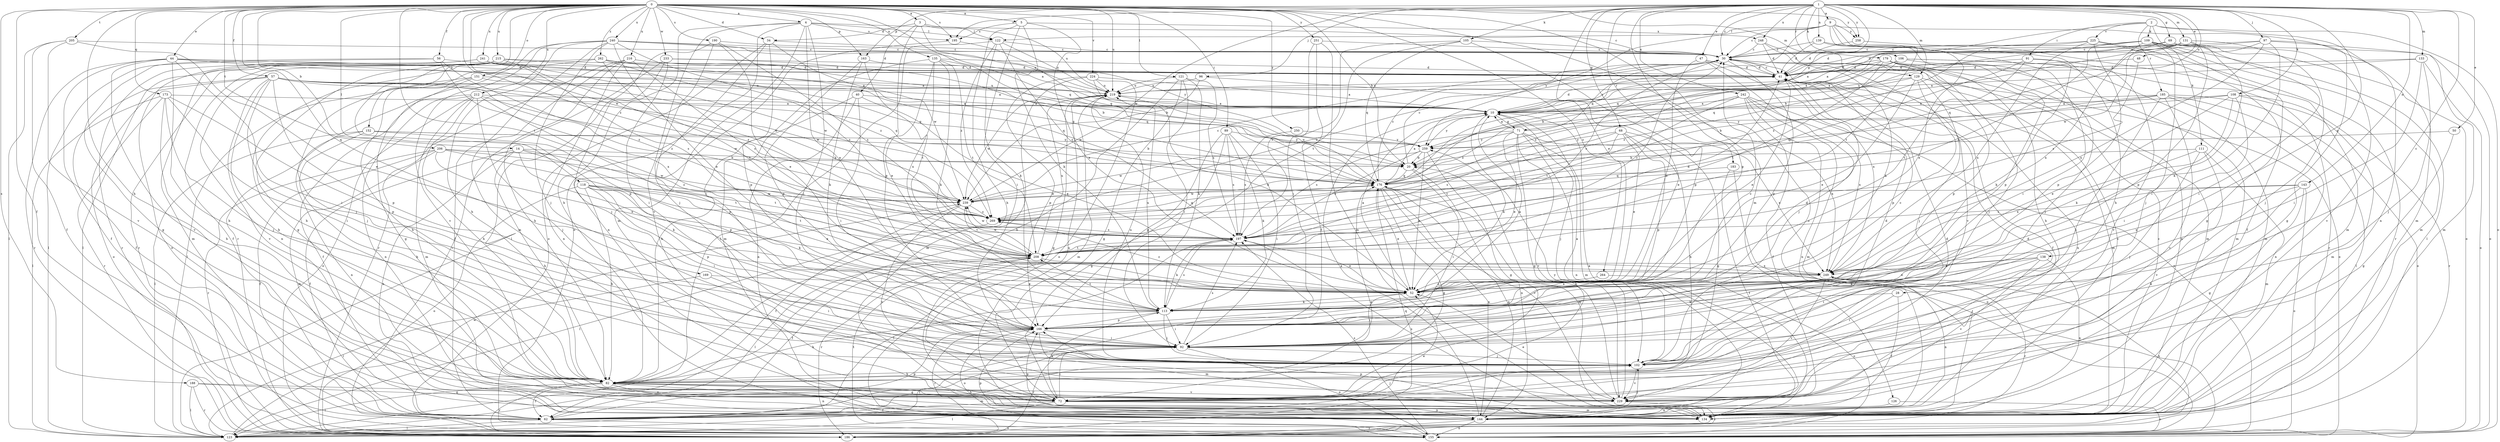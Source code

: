 strict digraph  {
0;
1;
2;
3;
4;
5;
9;
10;
14;
20;
28;
30;
34;
40;
41;
44;
47;
48;
50;
52;
56;
57;
62;
68;
69;
71;
72;
82;
89;
91;
92;
96;
97;
102;
105;
106;
108;
109;
111;
113;
118;
121;
122;
123;
126;
129;
131;
133;
134;
135;
138;
139;
143;
144;
151;
152;
155;
163;
166;
169;
173;
176;
179;
183;
185;
186;
188;
190;
195;
197;
205;
206;
208;
212;
215;
216;
219;
224;
225;
229;
233;
239;
240;
241;
242;
248;
249;
250;
251;
258;
259;
262;
264;
269;
0 -> 3  [label=a];
0 -> 4  [label=a];
0 -> 5  [label=a];
0 -> 14  [label=b];
0 -> 20  [label=b];
0 -> 34  [label=d];
0 -> 44  [label=e];
0 -> 56  [label=f];
0 -> 57  [label=f];
0 -> 62  [label=f];
0 -> 82  [label=h];
0 -> 89  [label=i];
0 -> 118  [label=l];
0 -> 121  [label=l];
0 -> 126  [label=m];
0 -> 129  [label=m];
0 -> 135  [label=n];
0 -> 151  [label=o];
0 -> 152  [label=o];
0 -> 155  [label=o];
0 -> 163  [label=p];
0 -> 169  [label=q];
0 -> 173  [label=q];
0 -> 176  [label=q];
0 -> 188  [label=s];
0 -> 190  [label=s];
0 -> 195  [label=s];
0 -> 205  [label=t];
0 -> 206  [label=t];
0 -> 208  [label=t];
0 -> 212  [label=u];
0 -> 215  [label=u];
0 -> 216  [label=u];
0 -> 219  [label=u];
0 -> 224  [label=v];
0 -> 233  [label=w];
0 -> 239  [label=w];
0 -> 240  [label=x];
0 -> 241  [label=x];
0 -> 250  [label=y];
0 -> 251  [label=y];
0 -> 258  [label=y];
0 -> 262  [label=z];
0 -> 264  [label=z];
0 -> 269  [label=z];
1 -> 9  [label=a];
1 -> 28  [label=c];
1 -> 30  [label=c];
1 -> 47  [label=e];
1 -> 48  [label=e];
1 -> 50  [label=e];
1 -> 52  [label=e];
1 -> 68  [label=g];
1 -> 69  [label=g];
1 -> 71  [label=g];
1 -> 96  [label=j];
1 -> 97  [label=j];
1 -> 105  [label=k];
1 -> 106  [label=k];
1 -> 108  [label=k];
1 -> 129  [label=m];
1 -> 131  [label=m];
1 -> 133  [label=m];
1 -> 138  [label=n];
1 -> 139  [label=n];
1 -> 143  [label=n];
1 -> 163  [label=p];
1 -> 166  [label=p];
1 -> 179  [label=r];
1 -> 183  [label=r];
1 -> 195  [label=s];
1 -> 219  [label=u];
1 -> 239  [label=w];
1 -> 242  [label=x];
1 -> 248  [label=x];
1 -> 258  [label=y];
2 -> 91  [label=i];
2 -> 109  [label=k];
2 -> 111  [label=k];
2 -> 144  [label=n];
2 -> 155  [label=o];
2 -> 176  [label=q];
2 -> 185  [label=r];
2 -> 225  [label=v];
3 -> 34  [label=d];
3 -> 40  [label=d];
3 -> 122  [label=l];
3 -> 166  [label=p];
3 -> 176  [label=q];
3 -> 219  [label=u];
4 -> 30  [label=c];
4 -> 52  [label=e];
4 -> 82  [label=h];
4 -> 102  [label=j];
4 -> 122  [label=l];
4 -> 134  [label=m];
4 -> 155  [label=o];
4 -> 195  [label=s];
4 -> 229  [label=v];
5 -> 52  [label=e];
5 -> 82  [label=h];
5 -> 92  [label=i];
5 -> 113  [label=k];
5 -> 195  [label=s];
5 -> 248  [label=x];
9 -> 30  [label=c];
9 -> 52  [label=e];
9 -> 82  [label=h];
9 -> 122  [label=l];
9 -> 134  [label=m];
9 -> 176  [label=q];
9 -> 208  [label=t];
9 -> 258  [label=y];
9 -> 259  [label=y];
10 -> 41  [label=d];
10 -> 71  [label=g];
10 -> 102  [label=j];
10 -> 113  [label=k];
10 -> 249  [label=x];
10 -> 259  [label=y];
14 -> 20  [label=b];
14 -> 62  [label=f];
14 -> 82  [label=h];
14 -> 113  [label=k];
14 -> 144  [label=n];
14 -> 208  [label=t];
14 -> 269  [label=z];
20 -> 30  [label=c];
20 -> 92  [label=i];
20 -> 144  [label=n];
20 -> 176  [label=q];
28 -> 62  [label=f];
28 -> 92  [label=i];
28 -> 113  [label=k];
30 -> 41  [label=d];
30 -> 134  [label=m];
30 -> 166  [label=p];
30 -> 269  [label=z];
34 -> 30  [label=c];
34 -> 102  [label=j];
34 -> 155  [label=o];
34 -> 166  [label=p];
34 -> 239  [label=w];
40 -> 10  [label=a];
40 -> 52  [label=e];
40 -> 82  [label=h];
40 -> 92  [label=i];
40 -> 144  [label=n];
41 -> 30  [label=c];
41 -> 52  [label=e];
41 -> 62  [label=f];
41 -> 134  [label=m];
41 -> 144  [label=n];
41 -> 219  [label=u];
44 -> 10  [label=a];
44 -> 41  [label=d];
44 -> 62  [label=f];
44 -> 82  [label=h];
44 -> 92  [label=i];
44 -> 186  [label=r];
44 -> 229  [label=v];
44 -> 239  [label=w];
47 -> 41  [label=d];
47 -> 52  [label=e];
47 -> 102  [label=j];
47 -> 249  [label=x];
48 -> 41  [label=d];
48 -> 197  [label=s];
50 -> 72  [label=g];
50 -> 259  [label=y];
52 -> 10  [label=a];
52 -> 92  [label=i];
52 -> 113  [label=k];
52 -> 269  [label=z];
56 -> 41  [label=d];
56 -> 72  [label=g];
56 -> 123  [label=l];
56 -> 249  [label=x];
56 -> 269  [label=z];
57 -> 10  [label=a];
57 -> 62  [label=f];
57 -> 82  [label=h];
57 -> 102  [label=j];
57 -> 155  [label=o];
57 -> 166  [label=p];
57 -> 176  [label=q];
57 -> 219  [label=u];
57 -> 229  [label=v];
57 -> 239  [label=w];
57 -> 269  [label=z];
62 -> 52  [label=e];
62 -> 123  [label=l];
62 -> 155  [label=o];
62 -> 166  [label=p];
62 -> 176  [label=q];
68 -> 52  [label=e];
68 -> 72  [label=g];
68 -> 82  [label=h];
68 -> 166  [label=p];
68 -> 197  [label=s];
68 -> 208  [label=t];
68 -> 259  [label=y];
69 -> 30  [label=c];
69 -> 41  [label=d];
69 -> 92  [label=i];
69 -> 155  [label=o];
69 -> 229  [label=v];
69 -> 239  [label=w];
71 -> 10  [label=a];
71 -> 30  [label=c];
71 -> 52  [label=e];
71 -> 72  [label=g];
71 -> 134  [label=m];
71 -> 144  [label=n];
71 -> 197  [label=s];
71 -> 229  [label=v];
71 -> 249  [label=x];
71 -> 259  [label=y];
72 -> 41  [label=d];
72 -> 62  [label=f];
72 -> 82  [label=h];
72 -> 92  [label=i];
72 -> 102  [label=j];
72 -> 113  [label=k];
72 -> 123  [label=l];
72 -> 134  [label=m];
72 -> 144  [label=n];
72 -> 219  [label=u];
82 -> 62  [label=f];
82 -> 72  [label=g];
82 -> 123  [label=l];
82 -> 134  [label=m];
82 -> 144  [label=n];
82 -> 186  [label=r];
82 -> 229  [label=v];
89 -> 72  [label=g];
89 -> 92  [label=i];
89 -> 113  [label=k];
89 -> 166  [label=p];
89 -> 197  [label=s];
89 -> 259  [label=y];
91 -> 41  [label=d];
91 -> 113  [label=k];
91 -> 208  [label=t];
91 -> 229  [label=v];
91 -> 269  [label=z];
92 -> 30  [label=c];
92 -> 102  [label=j];
92 -> 123  [label=l];
92 -> 155  [label=o];
92 -> 186  [label=r];
92 -> 197  [label=s];
96 -> 52  [label=e];
96 -> 219  [label=u];
96 -> 239  [label=w];
97 -> 10  [label=a];
97 -> 30  [label=c];
97 -> 41  [label=d];
97 -> 72  [label=g];
97 -> 113  [label=k];
97 -> 134  [label=m];
97 -> 249  [label=x];
102 -> 10  [label=a];
102 -> 41  [label=d];
102 -> 82  [label=h];
102 -> 219  [label=u];
102 -> 229  [label=v];
105 -> 30  [label=c];
105 -> 166  [label=p];
105 -> 176  [label=q];
105 -> 197  [label=s];
105 -> 208  [label=t];
106 -> 10  [label=a];
106 -> 41  [label=d];
106 -> 102  [label=j];
106 -> 134  [label=m];
106 -> 186  [label=r];
106 -> 269  [label=z];
108 -> 10  [label=a];
108 -> 52  [label=e];
108 -> 92  [label=i];
108 -> 113  [label=k];
108 -> 134  [label=m];
108 -> 186  [label=r];
108 -> 259  [label=y];
109 -> 30  [label=c];
109 -> 72  [label=g];
109 -> 102  [label=j];
109 -> 123  [label=l];
109 -> 134  [label=m];
109 -> 155  [label=o];
109 -> 176  [label=q];
109 -> 197  [label=s];
109 -> 249  [label=x];
111 -> 20  [label=b];
111 -> 102  [label=j];
111 -> 134  [label=m];
111 -> 229  [label=v];
111 -> 249  [label=x];
113 -> 10  [label=a];
113 -> 82  [label=h];
113 -> 92  [label=i];
113 -> 102  [label=j];
113 -> 166  [label=p];
113 -> 197  [label=s];
113 -> 208  [label=t];
113 -> 219  [label=u];
118 -> 52  [label=e];
118 -> 82  [label=h];
118 -> 92  [label=i];
118 -> 113  [label=k];
118 -> 155  [label=o];
118 -> 166  [label=p];
118 -> 208  [label=t];
118 -> 239  [label=w];
121 -> 72  [label=g];
121 -> 82  [label=h];
121 -> 92  [label=i];
121 -> 113  [label=k];
121 -> 197  [label=s];
121 -> 219  [label=u];
122 -> 30  [label=c];
122 -> 113  [label=k];
122 -> 123  [label=l];
122 -> 197  [label=s];
122 -> 219  [label=u];
122 -> 269  [label=z];
123 -> 239  [label=w];
126 -> 144  [label=n];
126 -> 155  [label=o];
129 -> 20  [label=b];
129 -> 52  [label=e];
129 -> 102  [label=j];
129 -> 155  [label=o];
129 -> 166  [label=p];
129 -> 219  [label=u];
131 -> 10  [label=a];
131 -> 20  [label=b];
131 -> 30  [label=c];
131 -> 92  [label=i];
131 -> 102  [label=j];
131 -> 166  [label=p];
131 -> 176  [label=q];
133 -> 10  [label=a];
133 -> 41  [label=d];
133 -> 92  [label=i];
133 -> 102  [label=j];
133 -> 155  [label=o];
134 -> 10  [label=a];
134 -> 30  [label=c];
134 -> 166  [label=p];
134 -> 197  [label=s];
135 -> 20  [label=b];
135 -> 41  [label=d];
135 -> 52  [label=e];
135 -> 113  [label=k];
135 -> 134  [label=m];
135 -> 208  [label=t];
135 -> 249  [label=x];
138 -> 52  [label=e];
138 -> 92  [label=i];
138 -> 113  [label=k];
138 -> 144  [label=n];
138 -> 229  [label=v];
138 -> 249  [label=x];
139 -> 30  [label=c];
139 -> 41  [label=d];
139 -> 92  [label=i];
139 -> 166  [label=p];
143 -> 72  [label=g];
143 -> 82  [label=h];
143 -> 155  [label=o];
143 -> 197  [label=s];
143 -> 239  [label=w];
143 -> 249  [label=x];
144 -> 10  [label=a];
144 -> 30  [label=c];
144 -> 102  [label=j];
144 -> 155  [label=o];
144 -> 166  [label=p];
144 -> 176  [label=q];
144 -> 186  [label=r];
151 -> 72  [label=g];
151 -> 82  [label=h];
151 -> 123  [label=l];
151 -> 176  [label=q];
151 -> 219  [label=u];
152 -> 20  [label=b];
152 -> 82  [label=h];
152 -> 123  [label=l];
152 -> 144  [label=n];
152 -> 166  [label=p];
152 -> 259  [label=y];
155 -> 166  [label=p];
155 -> 197  [label=s];
155 -> 208  [label=t];
163 -> 41  [label=d];
163 -> 113  [label=k];
163 -> 166  [label=p];
163 -> 208  [label=t];
166 -> 30  [label=c];
166 -> 41  [label=d];
166 -> 92  [label=i];
166 -> 134  [label=m];
166 -> 155  [label=o];
166 -> 186  [label=r];
169 -> 52  [label=e];
169 -> 92  [label=i];
169 -> 123  [label=l];
173 -> 10  [label=a];
173 -> 82  [label=h];
173 -> 92  [label=i];
173 -> 102  [label=j];
173 -> 123  [label=l];
173 -> 166  [label=p];
173 -> 186  [label=r];
176 -> 10  [label=a];
176 -> 30  [label=c];
176 -> 52  [label=e];
176 -> 72  [label=g];
176 -> 134  [label=m];
176 -> 144  [label=n];
176 -> 219  [label=u];
176 -> 229  [label=v];
176 -> 239  [label=w];
179 -> 10  [label=a];
179 -> 41  [label=d];
179 -> 82  [label=h];
179 -> 102  [label=j];
179 -> 134  [label=m];
179 -> 144  [label=n];
179 -> 166  [label=p];
179 -> 208  [label=t];
179 -> 269  [label=z];
183 -> 62  [label=f];
183 -> 155  [label=o];
183 -> 176  [label=q];
185 -> 10  [label=a];
185 -> 20  [label=b];
185 -> 102  [label=j];
185 -> 123  [label=l];
185 -> 144  [label=n];
185 -> 155  [label=o];
185 -> 176  [label=q];
185 -> 229  [label=v];
186 -> 176  [label=q];
186 -> 249  [label=x];
188 -> 72  [label=g];
188 -> 123  [label=l];
188 -> 186  [label=r];
188 -> 229  [label=v];
190 -> 30  [label=c];
190 -> 52  [label=e];
190 -> 92  [label=i];
190 -> 123  [label=l];
190 -> 197  [label=s];
195 -> 144  [label=n];
195 -> 259  [label=y];
197 -> 30  [label=c];
197 -> 52  [label=e];
197 -> 113  [label=k];
197 -> 123  [label=l];
197 -> 208  [label=t];
197 -> 239  [label=w];
205 -> 30  [label=c];
205 -> 52  [label=e];
205 -> 62  [label=f];
205 -> 123  [label=l];
205 -> 229  [label=v];
206 -> 20  [label=b];
206 -> 62  [label=f];
206 -> 134  [label=m];
206 -> 186  [label=r];
206 -> 208  [label=t];
206 -> 239  [label=w];
206 -> 249  [label=x];
208 -> 30  [label=c];
208 -> 41  [label=d];
208 -> 62  [label=f];
208 -> 123  [label=l];
208 -> 186  [label=r];
208 -> 219  [label=u];
208 -> 239  [label=w];
208 -> 249  [label=x];
212 -> 10  [label=a];
212 -> 62  [label=f];
212 -> 82  [label=h];
212 -> 102  [label=j];
212 -> 134  [label=m];
212 -> 144  [label=n];
212 -> 155  [label=o];
212 -> 166  [label=p];
212 -> 239  [label=w];
215 -> 10  [label=a];
215 -> 41  [label=d];
215 -> 62  [label=f];
215 -> 82  [label=h];
215 -> 123  [label=l];
215 -> 144  [label=n];
215 -> 166  [label=p];
215 -> 186  [label=r];
215 -> 197  [label=s];
216 -> 20  [label=b];
216 -> 41  [label=d];
216 -> 62  [label=f];
216 -> 82  [label=h];
216 -> 144  [label=n];
216 -> 186  [label=r];
216 -> 197  [label=s];
219 -> 10  [label=a];
219 -> 72  [label=g];
219 -> 134  [label=m];
219 -> 239  [label=w];
224 -> 10  [label=a];
224 -> 52  [label=e];
224 -> 134  [label=m];
224 -> 155  [label=o];
224 -> 166  [label=p];
224 -> 219  [label=u];
225 -> 30  [label=c];
225 -> 62  [label=f];
225 -> 166  [label=p];
225 -> 186  [label=r];
225 -> 249  [label=x];
225 -> 269  [label=z];
229 -> 20  [label=b];
229 -> 41  [label=d];
229 -> 52  [label=e];
229 -> 186  [label=r];
229 -> 259  [label=y];
233 -> 41  [label=d];
233 -> 92  [label=i];
233 -> 102  [label=j];
233 -> 176  [label=q];
233 -> 186  [label=r];
239 -> 30  [label=c];
239 -> 62  [label=f];
239 -> 208  [label=t];
239 -> 229  [label=v];
239 -> 269  [label=z];
240 -> 10  [label=a];
240 -> 30  [label=c];
240 -> 52  [label=e];
240 -> 82  [label=h];
240 -> 102  [label=j];
240 -> 134  [label=m];
240 -> 186  [label=r];
240 -> 219  [label=u];
240 -> 229  [label=v];
240 -> 269  [label=z];
241 -> 41  [label=d];
241 -> 134  [label=m];
241 -> 155  [label=o];
241 -> 176  [label=q];
241 -> 186  [label=r];
241 -> 239  [label=w];
241 -> 269  [label=z];
242 -> 10  [label=a];
242 -> 62  [label=f];
242 -> 134  [label=m];
242 -> 144  [label=n];
242 -> 155  [label=o];
242 -> 208  [label=t];
242 -> 249  [label=x];
242 -> 269  [label=z];
248 -> 30  [label=c];
248 -> 41  [label=d];
248 -> 113  [label=k];
248 -> 229  [label=v];
249 -> 52  [label=e];
249 -> 144  [label=n];
249 -> 186  [label=r];
249 -> 229  [label=v];
250 -> 197  [label=s];
250 -> 259  [label=y];
251 -> 30  [label=c];
251 -> 62  [label=f];
251 -> 92  [label=i];
251 -> 134  [label=m];
258 -> 41  [label=d];
258 -> 134  [label=m];
259 -> 20  [label=b];
259 -> 52  [label=e];
259 -> 72  [label=g];
259 -> 197  [label=s];
259 -> 239  [label=w];
262 -> 41  [label=d];
262 -> 72  [label=g];
262 -> 102  [label=j];
262 -> 176  [label=q];
262 -> 208  [label=t];
262 -> 269  [label=z];
264 -> 52  [label=e];
264 -> 155  [label=o];
269 -> 123  [label=l];
269 -> 176  [label=q];
269 -> 197  [label=s];
}
